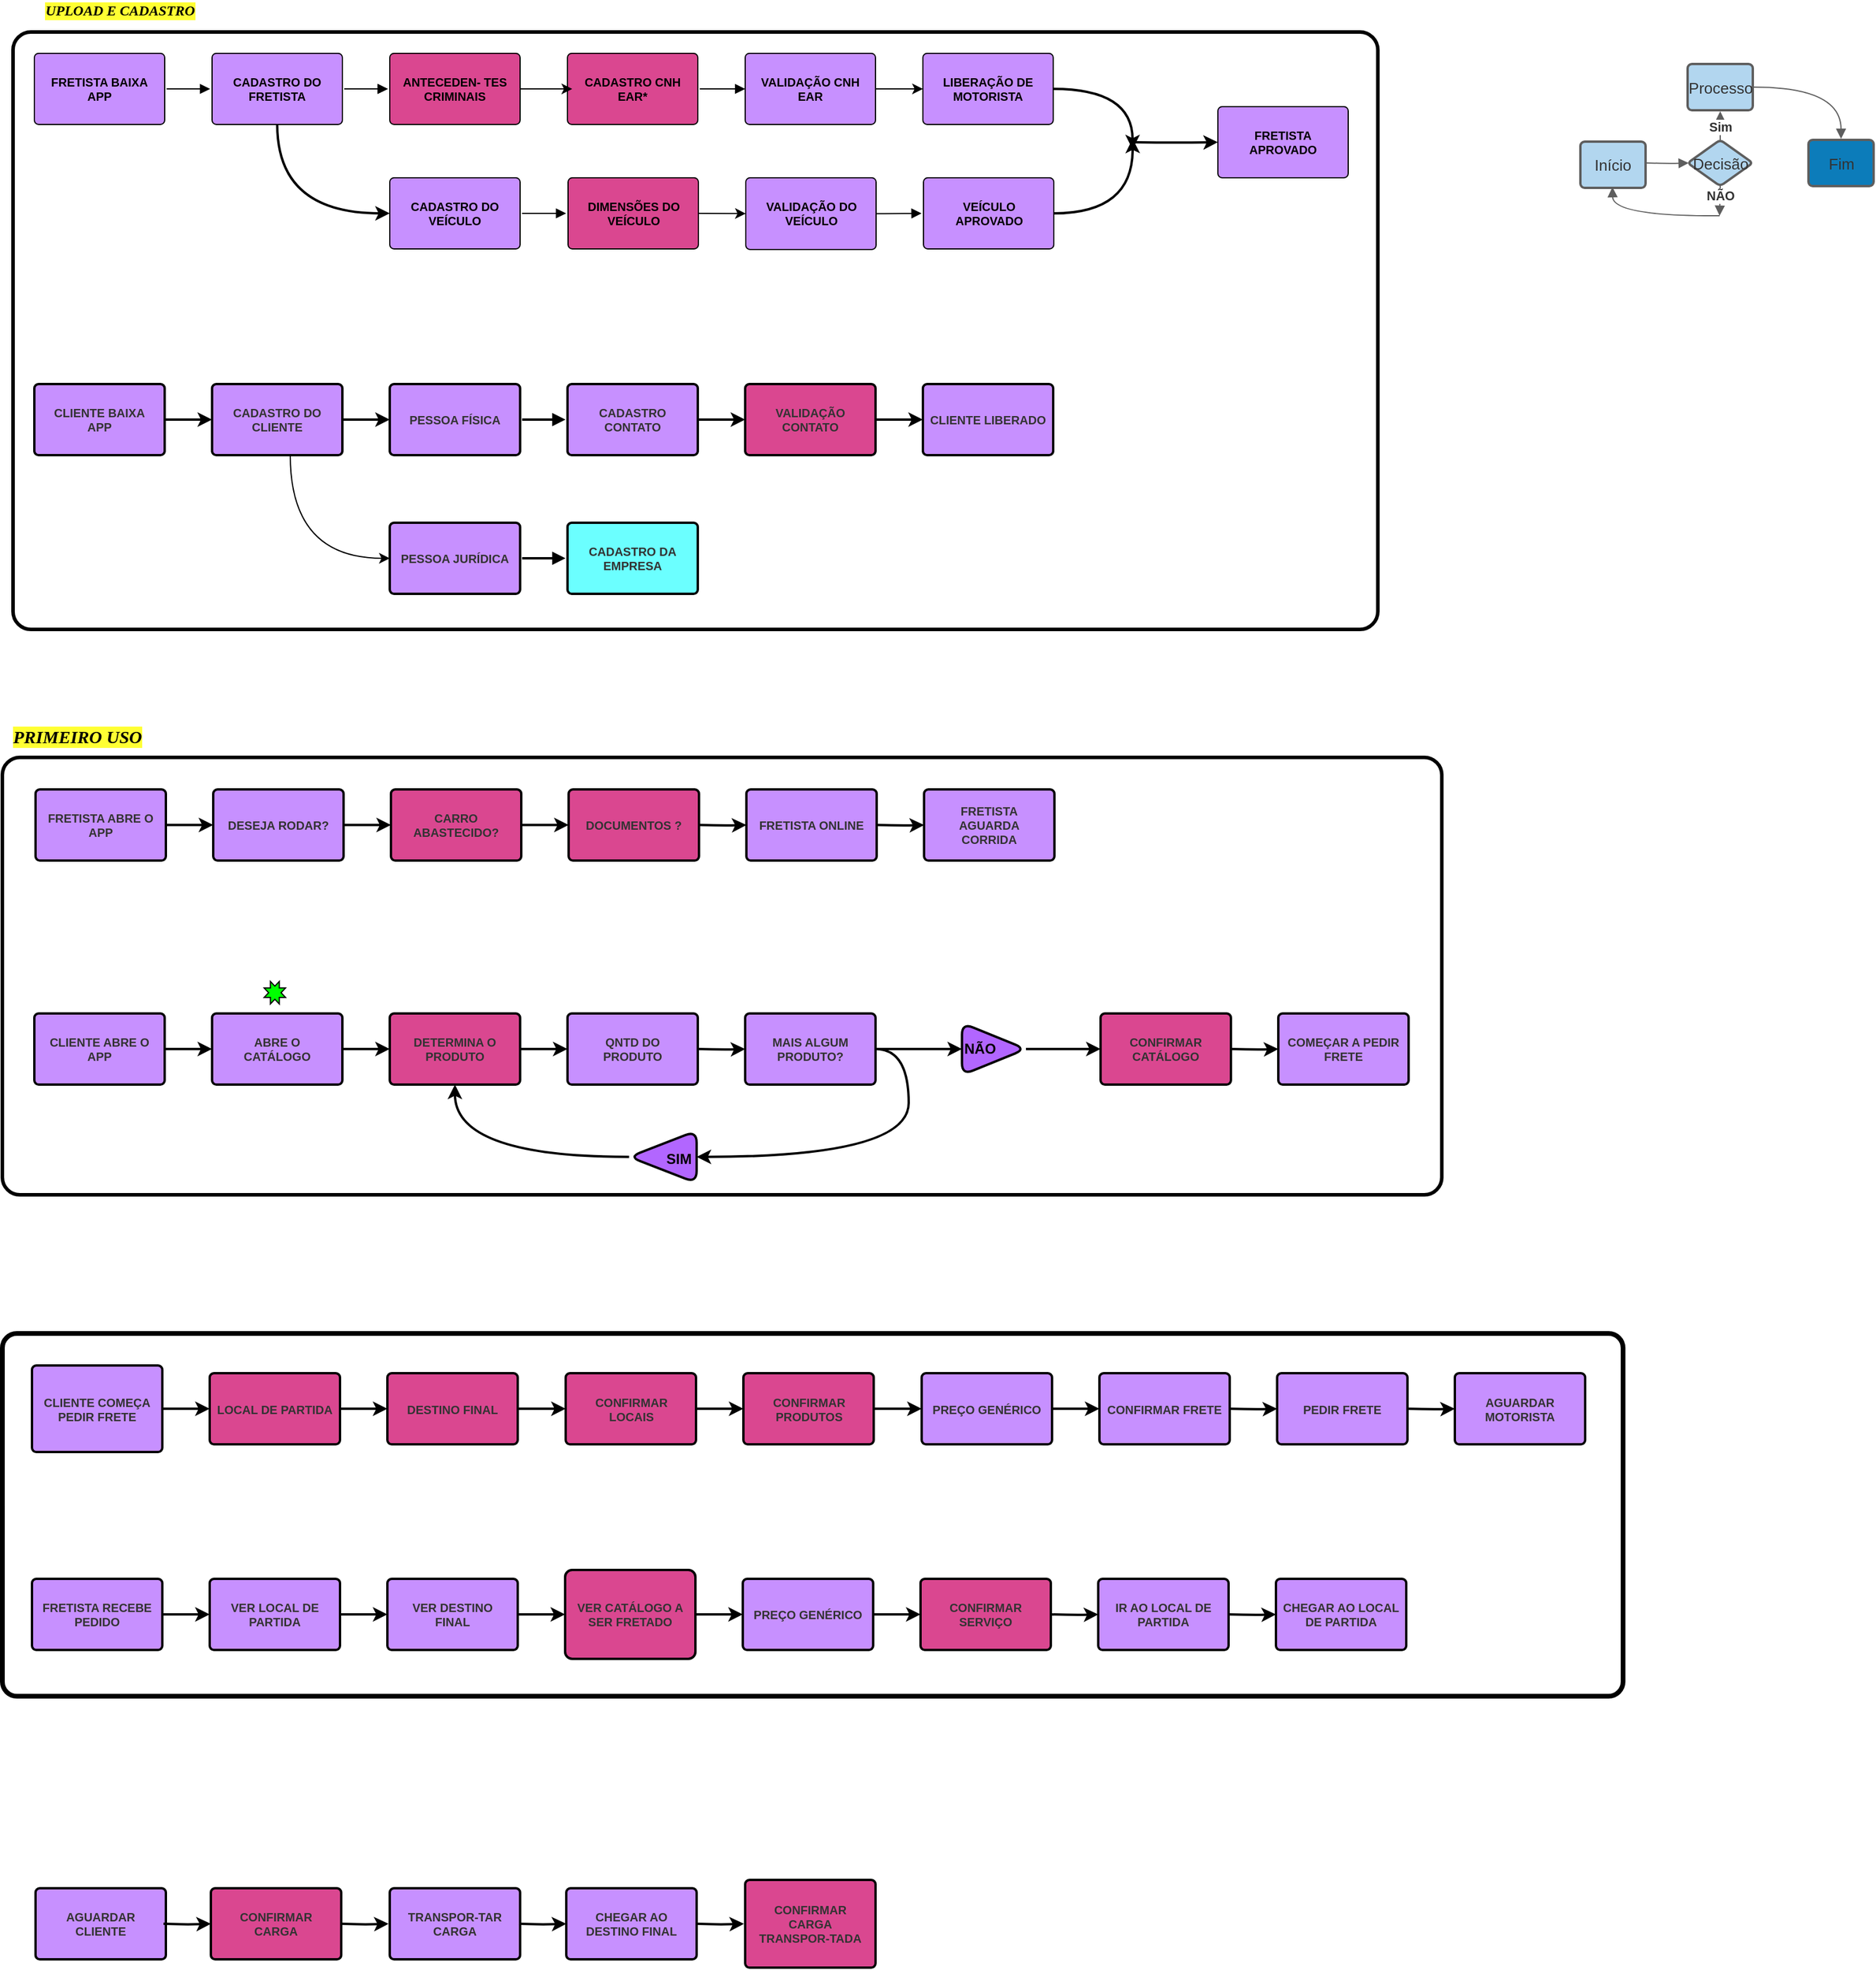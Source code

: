 <mxfile version="13.8.8" type="github">
  <diagram id="ZXrqioaMke-Y9P5PgKKp" name="Page-1">
    <mxGraphModel dx="1048" dy="1972" grid="1" gridSize="9" guides="1" tooltips="1" connect="1" arrows="1" fold="1" page="1" pageScale="1" pageWidth="850" pageHeight="1100" background="none" math="0" shadow="0">
      <root>
        <mxCell id="0" />
        <mxCell id="1" parent="0" />
        <mxCell id="q79SqbMXwKp4XREql4Sq-43" value="" style="whiteSpace=wrap;html=1;rounded=1;strokeWidth=3;fillColor=none;arcSize=4;" vertex="1" parent="1">
          <mxGeometry x="9" y="-450" width="1215" height="369" as="geometry" />
        </mxCell>
        <mxCell id="q79SqbMXwKp4XREql4Sq-44" value="" style="whiteSpace=wrap;html=1;rounded=1;strokeWidth=4;fillColor=none;arcSize=4;" vertex="1" parent="1">
          <mxGeometry x="9" y="36" width="1368" height="306" as="geometry" />
        </mxCell>
        <UserObject label="Início" lucidchartObjectId="3y1JagYthgjQ" id="rHKmbyzbA7fJzTo6jydG-2">
          <mxCell style="html=1;whiteSpace=wrap;;whiteSpace=wrap;fontSize=13;fontColor=#333333;spacing=7;strokeColor=#5e5e5e;strokeOpacity=100;fillOpacity=100;absoluteArcSize=1;arcSize=7.2;fillColor=#b2d6ef;strokeWidth=2;rounded=1;" parent="1" vertex="1" zOrder="1">
            <mxGeometry x="1341" y="-969.5" width="55" height="39" as="geometry" />
          </mxCell>
        </UserObject>
        <UserObject label="Fim" lucidchartObjectId="Pz1Jr6ghEXmA" id="rHKmbyzbA7fJzTo6jydG-3">
          <mxCell style="html=1;whiteSpace=wrap;;whiteSpace=wrap;fontSize=13;fontColor=#333333;spacing=7;strokeColor=#5e5e5e;strokeOpacity=100;fillOpacity=100;absoluteArcSize=1;arcSize=7.2;fillColor=#0c7cba;strokeWidth=2;rounded=1;" parent="1" vertex="1" zOrder="3">
            <mxGeometry x="1533.5" y="-971" width="55" height="39" as="geometry" />
          </mxCell>
        </UserObject>
        <UserObject label="Decisão" lucidchartObjectId="6a2Jw9Cx3FFG" id="rHKmbyzbA7fJzTo6jydG-4">
          <mxCell style="html=1;whiteSpace=wrap;rhombus;whiteSpace=wrap;fontSize=13;fontColor=#333333;spacing=3;strokeColor=#5e5e5e;strokeOpacity=100;fillOpacity=100;absoluteArcSize=1;arcSize=7.2;fillColor=#b2d6ef;strokeWidth=2;rounded=1;" parent="1" vertex="1" zOrder="6">
            <mxGeometry x="1431.5" y="-971" width="55" height="39" as="geometry" />
          </mxCell>
        </UserObject>
        <UserObject label="Processo" lucidchartObjectId="uc2J8VdgvthG" id="rHKmbyzbA7fJzTo6jydG-5">
          <mxCell style="html=1;whiteSpace=wrap;;whiteSpace=wrap;fontSize=13;fontColor=#333333;spacing=7;strokeColor=#5e5e5e;strokeOpacity=100;fillOpacity=100;absoluteArcSize=1;arcSize=7.2;fillColor=#b2d6ef;strokeWidth=2;rounded=1;" parent="1" vertex="1" zOrder="7">
            <mxGeometry x="1431.5" y="-1035" width="55" height="39" as="geometry" />
          </mxCell>
        </UserObject>
        <UserObject label="" lucidchartObjectId="3c2JvwjXz.9R" id="rHKmbyzbA7fJzTo6jydG-6">
          <mxCell style="html=1;jettySize=18;whiteSpace=wrap;fontSize=11;strokeColor=#5E5E5E;arcSize=12;edgeStyle=orthogonalEdgeStyle;startArrow=none;;endArrow=block;endFill=1;;exitX=1.016;exitY=0.5;exitPerimeter=0;entryX=0.016;entryY=0.5;entryPerimeter=0;curved=1;" parent="1" target="rHKmbyzbA7fJzTo6jydG-4" edge="1">
            <mxGeometry x="536.5" y="-1035" width="100" height="100" as="geometry">
              <Array as="points" />
              <mxPoint x="1396.38" y="-951.5" as="sourcePoint" />
            </mxGeometry>
          </mxCell>
        </UserObject>
        <UserObject label="" lucidchartObjectId="qe2Jr5rrO64W" id="rHKmbyzbA7fJzTo6jydG-7">
          <mxCell style="html=1;jettySize=18;whiteSpace=wrap;fontSize=11;strokeColor=#5E5E5E;arcSize=12;edgeStyle=orthogonalEdgeStyle;startArrow=none;;endArrow=block;endFill=1;;exitX=1.016;exitY=0.5;exitPerimeter=0;entryX=0.5;entryY=-0.023;entryPerimeter=0;curved=1;" parent="1" source="rHKmbyzbA7fJzTo6jydG-5" target="rHKmbyzbA7fJzTo6jydG-3" edge="1">
            <mxGeometry x="536.5" y="-1035" width="100" height="100" as="geometry">
              <Array as="points" />
            </mxGeometry>
          </mxCell>
        </UserObject>
        <UserObject label="" lucidchartObjectId="5e2JItHJWnhz" id="rHKmbyzbA7fJzTo6jydG-8">
          <mxCell style="html=1;jettySize=18;whiteSpace=wrap;fontSize=10;fontColor=#333333;fontStyle=1;strokeColor=#5E5E5E;arcSize=12;edgeStyle=orthogonalEdgeStyle;startArrow=none;;endArrow=block;endFill=1;;exitX=0.5;exitY=0.009;exitPerimeter=0;entryX=0.5;entryY=1.023;entryPerimeter=0;curved=1;" parent="1" source="rHKmbyzbA7fJzTo6jydG-4" target="rHKmbyzbA7fJzTo6jydG-5" edge="1">
            <mxGeometry x="536.5" y="-1035" width="100" height="100" as="geometry">
              <Array as="points" />
            </mxGeometry>
          </mxCell>
        </UserObject>
        <mxCell id="rHKmbyzbA7fJzTo6jydG-9" value="Sim" style="text;html=1;resizable=0;labelBackgroundColor=#ffffff;align=center;verticalAlign=middle;fontStyle=1;fontColor=#333333;;fontSize=10.667;rounded=1;" parent="rHKmbyzbA7fJzTo6jydG-8" vertex="1">
          <mxGeometry relative="1" as="geometry" />
        </mxCell>
        <UserObject label="" lucidchartObjectId="8e2J8c8t25hN" id="rHKmbyzbA7fJzTo6jydG-10">
          <mxCell style="html=1;jettySize=18;whiteSpace=wrap;fontSize=10;fontColor=#333333;fontStyle=1;strokeColor=#5E5E5E;arcSize=12;edgeStyle=orthogonalEdgeStyle;startArrow=none;;endArrow=block;endFill=1;;exitX=0.5;exitY=0.991;exitPerimeter=0;curved=1;" parent="1" source="rHKmbyzbA7fJzTo6jydG-4" edge="1">
            <mxGeometry x="536.5" y="-1035" width="100" height="100" as="geometry">
              <Array as="points" />
              <mxPoint x="1458.5" y="-907" as="targetPoint" />
            </mxGeometry>
          </mxCell>
        </UserObject>
        <mxCell id="rHKmbyzbA7fJzTo6jydG-11" value="NÃO" style="text;html=1;resizable=0;labelBackgroundColor=#ffffff;align=center;verticalAlign=middle;fontStyle=1;fontColor=#333333;;fontSize=10.667;rounded=1;" parent="rHKmbyzbA7fJzTo6jydG-10" vertex="1">
          <mxGeometry x="-0.304" relative="1" as="geometry" />
        </mxCell>
        <UserObject label="FRETISTA BAIXA APP" lucidchartObjectId="s.uKQylt4AR4" id="rHKmbyzbA7fJzTo6jydG-12">
          <mxCell style="html=1;whiteSpace=wrap;;whiteSpace=wrap;fontSize=10;fontStyle=1;spacing=7;strokeOpacity=100;fillOpacity=72;absoluteArcSize=1;arcSize=7.2;strokeWidth=1;spacingLeft=0;glass=0;perimeterSpacing=0;fillColor=#B266FF;rounded=1;" parent="1" vertex="1" zOrder="16">
            <mxGeometry x="36" y="-1044" width="110" height="60" as="geometry" />
          </mxCell>
        </UserObject>
        <UserObject label="" lucidchartObjectId="H~uKZxMVsytJ" id="rHKmbyzbA7fJzTo6jydG-13">
          <mxCell style="html=1;jettySize=18;whiteSpace=wrap;fontSize=6;strokeWidth=1;arcSize=12;edgeStyle=orthogonalEdgeStyle;startArrow=none;;endArrow=block;endFill=1;;exitX=1.015;exitY=0.5;exitPerimeter=0;entryX=-0.015;entryY=0.5;entryPerimeter=0;spacingLeft=0;fillColor=#B266FF;curved=1;" parent="1" source="rHKmbyzbA7fJzTo6jydG-12" target="rHKmbyzbA7fJzTo6jydG-14" edge="1">
            <mxGeometry x="22" y="-1041" width="100" height="100" as="geometry">
              <Array as="points" />
            </mxGeometry>
          </mxCell>
        </UserObject>
        <mxCell id="q79SqbMXwKp4XREql4Sq-36" style="edgeStyle=orthogonalEdgeStyle;curved=1;rounded=0;orthogonalLoop=1;jettySize=auto;html=1;exitX=0.5;exitY=1;exitDx=0;exitDy=0;entryX=0;entryY=0.5;entryDx=0;entryDy=0;strokeWidth=2;" edge="1" parent="1" source="rHKmbyzbA7fJzTo6jydG-14" target="rHKmbyzbA7fJzTo6jydG-25">
          <mxGeometry relative="1" as="geometry" />
        </mxCell>
        <UserObject label="CADASTRO DO FRETISTA" lucidchartObjectId="O~uKVIkj0mk8" id="rHKmbyzbA7fJzTo6jydG-14">
          <mxCell style="html=1;whiteSpace=wrap;;whiteSpace=wrap;fontSize=10;fontStyle=1;spacing=7;strokeOpacity=100;fillOpacity=72;absoluteArcSize=1;arcSize=7.2;strokeWidth=1;spacingLeft=0;fillColor=#B266FF;rounded=1;" parent="1" vertex="1" zOrder="18">
            <mxGeometry x="186" y="-1044" width="110" height="60" as="geometry" />
          </mxCell>
        </UserObject>
        <UserObject label="CADASTRO  CNH EAR*" lucidchartObjectId="navKEohJb9zn" id="rHKmbyzbA7fJzTo6jydG-15">
          <mxCell style="html=1;whiteSpace=wrap;;whiteSpace=wrap;fontSize=10;fontStyle=1;spacing=7;strokeOpacity=100;fillOpacity=72;absoluteArcSize=1;arcSize=7.2;strokeWidth=1;spacingLeft=0;rounded=1;fillColor=#CC0066;" parent="1" vertex="1" zOrder="19">
            <mxGeometry x="486" y="-1044" width="110" height="60" as="geometry" />
          </mxCell>
        </UserObject>
        <UserObject label="" lucidchartObjectId="uavKRuDH9f49" id="rHKmbyzbA7fJzTo6jydG-17">
          <mxCell style="html=1;jettySize=18;whiteSpace=wrap;fontSize=6;strokeWidth=1;arcSize=12;edgeStyle=orthogonalEdgeStyle;startArrow=none;;endArrow=block;endFill=1;;exitX=1.015;exitY=0.5;exitPerimeter=0;entryX=-0.015;entryY=0.5;entryPerimeter=0;spacingLeft=0;fillColor=#B266FF;curved=1;" parent="1" source="rHKmbyzbA7fJzTo6jydG-14" target="rHKmbyzbA7fJzTo6jydG-24" edge="1">
            <mxGeometry x="22" y="-1041" width="100" height="100" as="geometry">
              <Array as="points" />
            </mxGeometry>
          </mxCell>
        </UserObject>
        <UserObject label="" lucidchartObjectId="1evKYmKw-Scp" id="rHKmbyzbA7fJzTo6jydG-18">
          <mxCell style="html=1;jettySize=18;whiteSpace=wrap;fontSize=6;strokeWidth=1;arcSize=12;edgeStyle=orthogonalEdgeStyle;startArrow=none;;endArrow=block;endFill=1;;exitX=1.015;exitY=0.5;exitPerimeter=0;entryX=-0.015;entryY=0.5;entryPerimeter=0;spacingLeft=0;fillColor=#B266FF;curved=1;" parent="1" source="rHKmbyzbA7fJzTo6jydG-14" target="rHKmbyzbA7fJzTo6jydG-24" edge="1">
            <mxGeometry x="22" y="-1041" width="100" height="100" as="geometry">
              <Array as="points" />
            </mxGeometry>
          </mxCell>
        </UserObject>
        <UserObject label="" lucidchartObjectId="9evK0Tb6jr8o" id="rHKmbyzbA7fJzTo6jydG-19">
          <mxCell style="html=1;jettySize=18;whiteSpace=wrap;fontSize=6;strokeWidth=1;arcSize=12;edgeStyle=orthogonalEdgeStyle;startArrow=none;;endArrow=block;endFill=1;;exitX=1.015;exitY=0.5;exitPerimeter=0;spacingLeft=0;fillColor=#B266FF;curved=1;" parent="1" source="rHKmbyzbA7fJzTo6jydG-15" target="rHKmbyzbA7fJzTo6jydG-49" edge="1">
            <mxGeometry x="22" y="-1041" width="100" height="100" as="geometry">
              <Array as="points" />
              <mxPoint x="567" y="-1015" as="targetPoint" />
            </mxGeometry>
          </mxCell>
        </UserObject>
        <mxCell id="q79SqbMXwKp4XREql4Sq-41" style="edgeStyle=orthogonalEdgeStyle;curved=1;rounded=0;orthogonalLoop=1;jettySize=auto;html=1;strokeWidth=2;entryX=0;entryY=0.5;entryDx=0;entryDy=0;" edge="1" parent="1" target="rHKmbyzbA7fJzTo6jydG-23">
          <mxGeometry relative="1" as="geometry">
            <mxPoint x="999" y="-1008" as="targetPoint" />
            <mxPoint x="963" y="-969" as="sourcePoint" />
          </mxGeometry>
        </mxCell>
        <UserObject label="FRETISTA APROVADO" lucidchartObjectId="egvKg269H9v_" id="rHKmbyzbA7fJzTo6jydG-23">
          <mxCell style="html=1;whiteSpace=wrap;;whiteSpace=wrap;fontSize=10;fontStyle=1;spacing=7;strokeOpacity=100;fillOpacity=72;absoluteArcSize=1;arcSize=7.2;strokeWidth=1;spacingLeft=0;fillColor=#B266FF;rounded=1;" parent="1" vertex="1" zOrder="25">
            <mxGeometry x="1035" y="-999" width="110" height="60" as="geometry" />
          </mxCell>
        </UserObject>
        <mxCell id="2FagUGivekg9gJh4EhXs-11" style="edgeStyle=orthogonalEdgeStyle;orthogonalLoop=1;jettySize=auto;html=1;exitX=1;exitY=0.5;exitDx=0;exitDy=0;strokeWidth=1;fontSize=3;fillColor=#B266FF;curved=1;" parent="1" source="rHKmbyzbA7fJzTo6jydG-24" edge="1">
          <mxGeometry relative="1" as="geometry">
            <mxPoint x="490" y="-1014" as="targetPoint" />
          </mxGeometry>
        </mxCell>
        <UserObject label="ANTECEDEN- TES CRIMINAIS" lucidchartObjectId="_vvKhey.0Mgs" id="rHKmbyzbA7fJzTo6jydG-24">
          <mxCell style="html=1;whiteSpace=wrap;;whiteSpace=wrap;fontSize=10;fontStyle=1;spacing=7;strokeOpacity=100;fillOpacity=72;absoluteArcSize=1;arcSize=7.2;strokeWidth=1;spacingLeft=0;rounded=1;fillColor=#CC0066;" parent="1" vertex="1" zOrder="29">
            <mxGeometry x="336" y="-1044" width="110" height="60" as="geometry" />
          </mxCell>
        </UserObject>
        <UserObject label="CADASTRO DO VEÍCULO" lucidchartObjectId="J3vKeXsbpCR4" id="rHKmbyzbA7fJzTo6jydG-25">
          <mxCell style="html=1;whiteSpace=wrap;;whiteSpace=wrap;fontSize=10;fontStyle=1;spacing=7;strokeOpacity=100;fillOpacity=72;absoluteArcSize=1;arcSize=7.2;strokeWidth=1;spacingLeft=0;fillColor=#B266FF;rounded=1;" parent="1" vertex="1" zOrder="30">
            <mxGeometry x="336" y="-939" width="110" height="60" as="geometry" />
          </mxCell>
        </UserObject>
        <mxCell id="2FagUGivekg9gJh4EhXs-21" style="edgeStyle=orthogonalEdgeStyle;orthogonalLoop=1;jettySize=auto;html=1;exitX=1;exitY=0.5;exitDx=0;exitDy=0;entryX=0;entryY=0.5;entryDx=0;entryDy=0;strokeWidth=1;fontSize=3;fillColor=#B266FF;curved=1;" parent="1" source="rHKmbyzbA7fJzTo6jydG-26" target="rHKmbyzbA7fJzTo6jydG-28" edge="1">
          <mxGeometry relative="1" as="geometry" />
        </mxCell>
        <UserObject label="DIMENSÕES DO VEÍCULO " lucidchartObjectId="85vKEyoe3eA9" id="rHKmbyzbA7fJzTo6jydG-26">
          <mxCell style="html=1;whiteSpace=wrap;;whiteSpace=wrap;fontSize=10;fontStyle=1;spacing=7;strokeOpacity=100;fillOpacity=72;absoluteArcSize=1;arcSize=7.2;strokeWidth=1;spacingLeft=0;rounded=1;fillColor=#CC0066;" parent="1" vertex="1" zOrder="32">
            <mxGeometry x="486.5" y="-939" width="110" height="60" as="geometry" />
          </mxCell>
        </UserObject>
        <UserObject label="" lucidchartObjectId="x6vKTH67jBZc" id="rHKmbyzbA7fJzTo6jydG-27">
          <mxCell style="html=1;jettySize=18;whiteSpace=wrap;fontSize=6;strokeWidth=1;arcSize=12;edgeStyle=orthogonalEdgeStyle;startArrow=none;;endArrow=block;endFill=1;;exitX=1.015;exitY=0.5;exitPerimeter=0;entryX=-0.015;entryY=0.5;entryPerimeter=0;spacingLeft=0;fillColor=#B266FF;curved=1;" parent="1" source="rHKmbyzbA7fJzTo6jydG-25" target="rHKmbyzbA7fJzTo6jydG-26" edge="1">
            <mxGeometry x="172.5" y="-1036" width="100" height="100" as="geometry">
              <Array as="points" />
            </mxGeometry>
          </mxCell>
        </UserObject>
        <UserObject label="" lucidchartObjectId="RkwKlg2rD4S-" id="rHKmbyzbA7fJzTo6jydG-31">
          <mxCell style="html=1;jettySize=18;whiteSpace=wrap;fontSize=6;strokeWidth=1;arcSize=12;edgeStyle=orthogonalEdgeStyle;startArrow=none;;endArrow=block;endFill=1;;entryX=-0.015;entryY=0.5;entryPerimeter=0;spacingLeft=0;fillColor=#B266FF;curved=1;" parent="1" source="rHKmbyzbA7fJzTo6jydG-28" edge="1">
            <mxGeometry x="172.5" y="-1036" width="100" height="100" as="geometry">
              <Array as="points" />
              <mxPoint x="531.5" y="-939" as="sourcePoint" />
              <mxPoint x="784.85" y="-909" as="targetPoint" />
            </mxGeometry>
          </mxCell>
        </UserObject>
        <mxCell id="q79SqbMXwKp4XREql4Sq-40" style="edgeStyle=orthogonalEdgeStyle;curved=1;rounded=0;orthogonalLoop=1;jettySize=auto;html=1;exitX=1;exitY=0.5;exitDx=0;exitDy=0;strokeWidth=2;" edge="1" parent="1" source="rHKmbyzbA7fJzTo6jydG-32">
          <mxGeometry relative="1" as="geometry">
            <mxPoint x="963" y="-972" as="targetPoint" />
          </mxGeometry>
        </mxCell>
        <UserObject label="VEÍCULO APROVADO" lucidchartObjectId="plwK9rW.XIJ7" id="rHKmbyzbA7fJzTo6jydG-32">
          <mxCell style="html=1;whiteSpace=wrap;;whiteSpace=wrap;fontSize=10;fontStyle=1;spacing=7;strokeOpacity=100;fillOpacity=72;absoluteArcSize=1;arcSize=7.2;strokeWidth=1;spacingLeft=0;fillColor=#B266FF;rounded=1;" parent="1" vertex="1" zOrder="38">
            <mxGeometry x="786.5" y="-939" width="110" height="60" as="geometry" />
          </mxCell>
        </UserObject>
        <mxCell id="2FagUGivekg9gJh4EhXs-15" style="edgeStyle=orthogonalEdgeStyle;orthogonalLoop=1;jettySize=auto;html=1;exitX=1;exitY=0.5;exitDx=0;exitDy=0;entryX=0;entryY=0.5;entryDx=0;entryDy=0;strokeWidth=2;fontSize=3;fillColor=#B266FF;curved=1;" parent="1" source="rHKmbyzbA7fJzTo6jydG-36" target="rHKmbyzbA7fJzTo6jydG-37" edge="1">
          <mxGeometry relative="1" as="geometry" />
        </mxCell>
        <UserObject label="CLIENTE BAIXA APP" lucidchartObjectId="qwwKvEui36Ie" id="rHKmbyzbA7fJzTo6jydG-36">
          <mxCell style="html=1;whiteSpace=wrap;;whiteSpace=wrap;fontSize=10;fontColor=#333333;fontStyle=1;spacing=7;strokeOpacity=100;fillOpacity=72;absoluteArcSize=1;arcSize=7.2;fillColor=#B266FF;strokeWidth=2;rounded=1;" parent="1" vertex="1" zOrder="42">
            <mxGeometry x="36" y="-765" width="110" height="60" as="geometry" />
          </mxCell>
        </UserObject>
        <mxCell id="2FagUGivekg9gJh4EhXs-31" style="edgeStyle=entityRelationEdgeStyle;orthogonalLoop=1;jettySize=auto;html=1;exitX=1;exitY=0.5;exitDx=0;exitDy=0;entryX=0;entryY=0.5;entryDx=0;entryDy=0;strokeWidth=2;fontSize=3;fillColor=#B266FF;curved=1;" parent="1" source="rHKmbyzbA7fJzTo6jydG-37" target="rHKmbyzbA7fJzTo6jydG-39" edge="1">
          <mxGeometry relative="1" as="geometry" />
        </mxCell>
        <mxCell id="_H8z8CWggNFPW8xt4o94-13" style="edgeStyle=orthogonalEdgeStyle;orthogonalLoop=1;jettySize=auto;html=1;entryX=0;entryY=0.5;entryDx=0;entryDy=0;curved=1;" parent="1" source="rHKmbyzbA7fJzTo6jydG-37" target="rHKmbyzbA7fJzTo6jydG-41" edge="1">
          <mxGeometry relative="1" as="geometry">
            <mxPoint x="241" y="-605" as="targetPoint" />
            <Array as="points">
              <mxPoint x="252" y="-618" />
            </Array>
          </mxGeometry>
        </mxCell>
        <UserObject label="CADASTRO DO CLIENTE" lucidchartObjectId="_xwKCs6uE0Kd" id="rHKmbyzbA7fJzTo6jydG-37">
          <mxCell style="html=1;whiteSpace=wrap;;whiteSpace=wrap;fontSize=10;fontColor=#333333;fontStyle=1;spacing=7;strokeOpacity=100;fillOpacity=72;absoluteArcSize=1;arcSize=7.2;fillColor=#B266FF;strokeWidth=2;rounded=1;" parent="1" vertex="1" zOrder="43">
            <mxGeometry x="186" y="-765" width="110" height="60" as="geometry" />
          </mxCell>
        </UserObject>
        <UserObject label="PESSOA FÍSICA" lucidchartObjectId="wFwKYs23ZUC." id="rHKmbyzbA7fJzTo6jydG-39">
          <mxCell style="html=1;whiteSpace=wrap;;whiteSpace=wrap;fontSize=10;fontColor=#333333;fontStyle=1;spacing=7;strokeOpacity=100;fillOpacity=72;absoluteArcSize=1;arcSize=7.2;fillColor=#B266FF;strokeWidth=2;rounded=1;" parent="1" vertex="1" zOrder="45">
            <mxGeometry x="336" y="-765" width="110" height="60" as="geometry" />
          </mxCell>
        </UserObject>
        <UserObject label="PESSOA JURÍDICA" lucidchartObjectId="mGwK18Nxyq3v" id="rHKmbyzbA7fJzTo6jydG-41">
          <mxCell style="html=1;whiteSpace=wrap;;whiteSpace=wrap;fontSize=10;fontColor=#333333;fontStyle=1;spacing=7;strokeOpacity=100;fillOpacity=72;absoluteArcSize=1;arcSize=7.2;strokeWidth=2;fillColor=#B266FF;rounded=1;" parent="1" vertex="1" zOrder="47">
            <mxGeometry x="336" y="-648" width="110" height="60" as="geometry" />
          </mxCell>
        </UserObject>
        <UserObject label="CADASTRO DA EMPRESA" lucidchartObjectId="1IwKV0UA8O5d" id="rHKmbyzbA7fJzTo6jydG-43">
          <mxCell style="html=1;whiteSpace=wrap;;whiteSpace=wrap;fontSize=10;fontColor=#333333;fontStyle=1;spacing=7;strokeOpacity=100;fillOpacity=72;absoluteArcSize=1;arcSize=7.2;strokeWidth=2;perimeterSpacing=0;fillColor=#33FFFF;rounded=1;" parent="1" vertex="1" zOrder="49">
            <mxGeometry x="486" y="-648" width="110" height="60" as="geometry" />
          </mxCell>
        </UserObject>
        <UserObject label="" lucidchartObjectId="1IwKH~U234kT" id="rHKmbyzbA7fJzTo6jydG-44">
          <mxCell style="html=1;jettySize=18;whiteSpace=wrap;fontSize=11;strokeWidth=2;arcSize=12;edgeStyle=orthogonalEdgeStyle;startArrow=none;;endArrow=block;endFill=1;;exitX=1.015;exitY=0.5;exitPerimeter=0;entryX=-0.015;entryY=0.5;entryPerimeter=0;fillColor=#B266FF;curved=1;" parent="1" source="rHKmbyzbA7fJzTo6jydG-41" edge="1">
            <mxGeometry x="13" y="-863" width="100" height="100" as="geometry">
              <Array as="points" />
              <mxPoint x="484.35" y="-618" as="targetPoint" />
            </mxGeometry>
          </mxCell>
        </UserObject>
        <mxCell id="2FagUGivekg9gJh4EhXs-17" style="edgeStyle=orthogonalEdgeStyle;orthogonalLoop=1;jettySize=auto;html=1;exitX=1;exitY=0.5;exitDx=0;exitDy=0;entryX=0;entryY=0.5;entryDx=0;entryDy=0;strokeWidth=2;fontSize=3;fillColor=#B266FF;curved=1;" parent="1" source="rHKmbyzbA7fJzTo6jydG-46" target="rHKmbyzbA7fJzTo6jydG-50" edge="1">
          <mxGeometry relative="1" as="geometry" />
        </mxCell>
        <UserObject label="CADASTRO CONTATO" lucidchartObjectId="MMwKKoUnffHt" id="rHKmbyzbA7fJzTo6jydG-46">
          <mxCell style="html=1;whiteSpace=wrap;;whiteSpace=wrap;fontSize=10;fontColor=#333333;fontStyle=1;spacing=7;strokeOpacity=100;fillOpacity=72;absoluteArcSize=1;arcSize=7.2;fillColor=#B266FF;strokeWidth=2;rounded=1;" parent="1" vertex="1" zOrder="52">
            <mxGeometry x="486" y="-765" width="110" height="60" as="geometry" />
          </mxCell>
        </UserObject>
        <UserObject label="" lucidchartObjectId="MMwKE6pkbWgI" id="rHKmbyzbA7fJzTo6jydG-47">
          <mxCell style="html=1;jettySize=18;whiteSpace=wrap;fontSize=11;strokeWidth=2;arcSize=12;edgeStyle=orthogonalEdgeStyle;startArrow=none;;endArrow=block;endFill=1;;exitX=1.015;exitY=0.5;exitPerimeter=0;entryX=-0.015;entryY=0.5;entryPerimeter=0;fillColor=#B266FF;curved=1;" parent="1" source="rHKmbyzbA7fJzTo6jydG-39" edge="1">
            <mxGeometry x="13" y="-880" width="100" height="100" as="geometry">
              <Array as="points" />
              <mxPoint x="484.35" y="-735" as="targetPoint" />
            </mxGeometry>
          </mxCell>
        </UserObject>
        <UserObject label="" lucidchartObjectId="hRwK4t-USFdU" id="rHKmbyzbA7fJzTo6jydG-48">
          <mxCell style="html=1;jettySize=18;whiteSpace=wrap;fontSize=11;strokeColor=#5E5E5E;arcSize=12;edgeStyle=orthogonalEdgeStyle;startArrow=none;;endArrow=block;endFill=1;;entryX=0.5;entryY=1.023;entryPerimeter=0;curved=1;" parent="1" edge="1">
            <mxGeometry x="536.5" y="-1035" width="100" height="100" as="geometry">
              <Array as="points" />
              <mxPoint x="1458.5" y="-907" as="sourcePoint" />
              <mxPoint x="1368" y="-931.103" as="targetPoint" />
            </mxGeometry>
          </mxCell>
        </UserObject>
        <mxCell id="2FagUGivekg9gJh4EhXs-12" style="edgeStyle=orthogonalEdgeStyle;orthogonalLoop=1;jettySize=auto;html=1;exitX=1;exitY=0.5;exitDx=0;exitDy=0;entryX=0;entryY=0.5;entryDx=0;entryDy=0;strokeWidth=1;fontSize=3;fillColor=#B266FF;curved=1;" parent="1" source="rHKmbyzbA7fJzTo6jydG-49" target="rHKmbyzbA7fJzTo6jydG-21" edge="1">
          <mxGeometry relative="1" as="geometry" />
        </mxCell>
        <UserObject label="VALIDAÇÃO CNH EAR" lucidchartObjectId="yTwKNZ11kSDv" id="rHKmbyzbA7fJzTo6jydG-49">
          <mxCell style="html=1;whiteSpace=wrap;;whiteSpace=wrap;fontSize=10;fontStyle=1;spacing=7;strokeOpacity=100;fillOpacity=72;absoluteArcSize=1;arcSize=7.2;strokeWidth=1;spacingLeft=0;fillColor=#B266FF;rounded=1;" parent="1" vertex="1" zOrder="55">
            <mxGeometry x="636" y="-1044" width="110" height="60" as="geometry" />
          </mxCell>
        </UserObject>
        <mxCell id="2FagUGivekg9gJh4EhXs-18" style="edgeStyle=orthogonalEdgeStyle;orthogonalLoop=1;jettySize=auto;html=1;exitX=1;exitY=0.5;exitDx=0;exitDy=0;entryX=0;entryY=0.5;entryDx=0;entryDy=0;strokeWidth=2;fontSize=3;fillColor=#B266FF;curved=1;" parent="1" source="rHKmbyzbA7fJzTo6jydG-50" target="rHKmbyzbA7fJzTo6jydG-52" edge="1">
          <mxGeometry relative="1" as="geometry" />
        </mxCell>
        <UserObject label="VALIDAÇÃO CONTATO" lucidchartObjectId="BZwKjjh-pMPV" id="rHKmbyzbA7fJzTo6jydG-50">
          <mxCell style="html=1;whiteSpace=wrap;;whiteSpace=wrap;fontSize=10;fontColor=#333333;fontStyle=1;spacing=7;strokeOpacity=100;fillOpacity=72;absoluteArcSize=1;arcSize=7.2;strokeWidth=2;rounded=1;fillColor=#CC0066;" parent="1" vertex="1" zOrder="56">
            <mxGeometry x="636" y="-765" width="110" height="60" as="geometry" />
          </mxCell>
        </UserObject>
        <UserObject label="CLIENTE LIBERADO" lucidchartObjectId="N0wKYOwpYnif" id="rHKmbyzbA7fJzTo6jydG-52">
          <mxCell style="html=1;whiteSpace=wrap;;whiteSpace=wrap;fontSize=10;fontColor=#333333;fontStyle=1;spacing=7;strokeOpacity=100;fillOpacity=72;absoluteArcSize=1;arcSize=7.2;strokeWidth=2;fillColor=#B266FF;rounded=1;" parent="1" vertex="1" zOrder="58">
            <mxGeometry x="786" y="-765" width="110" height="60" as="geometry" />
          </mxCell>
        </UserObject>
        <mxCell id="2FagUGivekg9gJh4EhXs-19" style="edgeStyle=orthogonalEdgeStyle;orthogonalLoop=1;jettySize=auto;html=1;exitX=1;exitY=0.5;exitDx=0;exitDy=0;entryX=0;entryY=0.5;entryDx=0;entryDy=0;strokeWidth=2;fontSize=3;fillColor=#B266FF;curved=1;" parent="1" source="rHKmbyzbA7fJzTo6jydG-54" target="rHKmbyzbA7fJzTo6jydG-56" edge="1">
          <mxGeometry relative="1" as="geometry" />
        </mxCell>
        <UserObject label="FRETISTA ABRE O APP" lucidchartObjectId="d~wKO_Ew.pH2" id="rHKmbyzbA7fJzTo6jydG-54">
          <mxCell style="html=1;whiteSpace=wrap;;whiteSpace=wrap;fontSize=10;fontColor=#333333;fontStyle=1;spacing=7;strokeOpacity=100;fillOpacity=72;absoluteArcSize=1;arcSize=7.2;fillColor=#B266FF;strokeWidth=2;rounded=1;" parent="1" vertex="1" zOrder="61">
            <mxGeometry x="37" y="-423" width="110" height="60" as="geometry" />
          </mxCell>
        </UserObject>
        <mxCell id="2FagUGivekg9gJh4EhXs-30" style="edgeStyle=orthogonalEdgeStyle;orthogonalLoop=1;jettySize=auto;html=1;exitX=1;exitY=0.5;exitDx=0;exitDy=0;entryX=0;entryY=0.5;entryDx=0;entryDy=0;strokeWidth=2;fontSize=3;fillColor=#B266FF;curved=1;" parent="1" source="rHKmbyzbA7fJzTo6jydG-56" target="2FagUGivekg9gJh4EhXs-27" edge="1">
          <mxGeometry relative="1" as="geometry" />
        </mxCell>
        <UserObject label="DESEJA RODAR?" lucidchartObjectId="5~wK7thumvDX" id="rHKmbyzbA7fJzTo6jydG-56">
          <mxCell style="html=1;whiteSpace=wrap;;whiteSpace=wrap;fontSize=10;fontColor=#333333;fontStyle=1;spacing=7;strokeOpacity=100;fillOpacity=72;absoluteArcSize=1;arcSize=7.2;strokeWidth=2;fillColor=#B266FF;rounded=1;" parent="1" vertex="1" zOrder="64">
            <mxGeometry x="187" y="-423" width="110" height="60" as="geometry" />
          </mxCell>
        </UserObject>
        <mxCell id="q79SqbMXwKp4XREql4Sq-39" style="edgeStyle=orthogonalEdgeStyle;curved=1;rounded=0;orthogonalLoop=1;jettySize=auto;html=1;exitX=1;exitY=0.5;exitDx=0;exitDy=0;strokeWidth=2;" edge="1" parent="1" source="rHKmbyzbA7fJzTo6jydG-21">
          <mxGeometry relative="1" as="geometry">
            <mxPoint x="963" y="-963" as="targetPoint" />
            <Array as="points">
              <mxPoint x="963" y="-1014" />
            </Array>
          </mxGeometry>
        </mxCell>
        <UserObject label="LIBERAÇÃO DE MOTORISTA" lucidchartObjectId="ifvKUUaz.t~0" id="rHKmbyzbA7fJzTo6jydG-21">
          <mxCell style="html=1;whiteSpace=wrap;;whiteSpace=wrap;fontSize=10;fontStyle=1;spacing=7;strokeOpacity=100;fillOpacity=72;absoluteArcSize=1;arcSize=7.2;strokeWidth=1;spacingLeft=0;fillColor=#B266FF;rounded=1;" parent="1" vertex="1" zOrder="23">
            <mxGeometry x="786" y="-1044" width="110" height="60" as="geometry" />
          </mxCell>
        </UserObject>
        <UserObject label="VALIDAÇÃO DO VEÍCULO" lucidchartObjectId="k7vKkOwz.Rf9" id="rHKmbyzbA7fJzTo6jydG-28">
          <mxCell style="html=1;whiteSpace=wrap;;whiteSpace=wrap;fontSize=10;fontStyle=1;spacing=7;strokeOpacity=100;fillOpacity=72;absoluteArcSize=1;arcSize=7.2;strokeWidth=1;spacingLeft=0;fillColor=#B266FF;rounded=1;" parent="1" vertex="1" zOrder="34">
            <mxGeometry x="636.5" y="-939" width="110" height="60.5" as="geometry" />
          </mxCell>
        </UserObject>
        <mxCell id="2FagUGivekg9gJh4EhXs-26" style="edgeStyle=orthogonalEdgeStyle;orthogonalLoop=1;jettySize=auto;html=1;exitX=1;exitY=0.5;exitDx=0;exitDy=0;entryX=0;entryY=0.5;entryDx=0;entryDy=0;strokeWidth=2;fontSize=3;fillColor=#B266FF;curved=1;" parent="1" source="2FagUGivekg9gJh4EhXs-27" target="2FagUGivekg9gJh4EhXs-28" edge="1">
          <mxGeometry relative="1" as="geometry" />
        </mxCell>
        <UserObject label="CARRO ABASTECIDO?" lucidchartObjectId="d~wKO_Ew.pH2" id="2FagUGivekg9gJh4EhXs-27">
          <mxCell style="html=1;whiteSpace=wrap;;whiteSpace=wrap;fontSize=10;fontColor=#333333;fontStyle=1;spacing=7;strokeOpacity=100;fillOpacity=72;absoluteArcSize=1;arcSize=7.2;strokeWidth=2;rounded=1;fillColor=#CC0066;" parent="1" vertex="1" zOrder="61">
            <mxGeometry x="337" y="-423" width="110" height="60" as="geometry" />
          </mxCell>
        </UserObject>
        <UserObject label="DOCUMENTOS ?" lucidchartObjectId="5~wK7thumvDX" id="2FagUGivekg9gJh4EhXs-28">
          <mxCell style="html=1;whiteSpace=wrap;;whiteSpace=wrap;fontSize=10;fontColor=#333333;fontStyle=1;spacing=7;strokeOpacity=100;fillOpacity=72;absoluteArcSize=1;arcSize=7.2;strokeWidth=2;align=center;rounded=1;fillColor=#CC0066;" parent="1" vertex="1" zOrder="64">
            <mxGeometry x="487" y="-423" width="110" height="60" as="geometry" />
          </mxCell>
        </UserObject>
        <mxCell id="2FagUGivekg9gJh4EhXs-39" style="edgeStyle=orthogonalEdgeStyle;orthogonalLoop=1;jettySize=auto;html=1;exitX=1;exitY=0.5;exitDx=0;exitDy=0;entryX=0;entryY=0.5;entryDx=0;entryDy=0;strokeWidth=2;fontSize=3;fillColor=#B266FF;curved=1;" parent="1" source="2FagUGivekg9gJh4EhXs-40" target="2FagUGivekg9gJh4EhXs-42" edge="1">
          <mxGeometry relative="1" as="geometry" />
        </mxCell>
        <UserObject label="CLIENTE ABRE O APP" lucidchartObjectId="d~wKO_Ew.pH2" id="2FagUGivekg9gJh4EhXs-40">
          <mxCell style="html=1;whiteSpace=wrap;;whiteSpace=wrap;fontSize=10;fontColor=#333333;fontStyle=1;spacing=7;strokeOpacity=100;fillOpacity=72;absoluteArcSize=1;arcSize=7.2;fillColor=#B266FF;strokeWidth=2;rounded=1;" parent="1" vertex="1" zOrder="61">
            <mxGeometry x="36" y="-234" width="110" height="60" as="geometry" />
          </mxCell>
        </UserObject>
        <mxCell id="2FagUGivekg9gJh4EhXs-41" style="edgeStyle=orthogonalEdgeStyle;orthogonalLoop=1;jettySize=auto;html=1;exitX=1;exitY=0.5;exitDx=0;exitDy=0;entryX=0;entryY=0.5;entryDx=0;entryDy=0;strokeWidth=2;fontSize=3;fillColor=#B266FF;curved=1;" parent="1" source="2FagUGivekg9gJh4EhXs-42" target="2FagUGivekg9gJh4EhXs-44" edge="1">
          <mxGeometry relative="1" as="geometry" />
        </mxCell>
        <UserObject label="ABRE O CATÁLOGO" lucidchartObjectId="5~wK7thumvDX" id="2FagUGivekg9gJh4EhXs-42">
          <mxCell style="html=1;whiteSpace=wrap;;whiteSpace=wrap;fontSize=10;fontColor=#333333;fontStyle=1;spacing=7;strokeOpacity=100;fillOpacity=72;absoluteArcSize=1;arcSize=7.2;fillColor=#B266FF;strokeWidth=2;rounded=1;" parent="1" vertex="1" zOrder="64">
            <mxGeometry x="186" y="-234" width="110" height="60" as="geometry" />
          </mxCell>
        </UserObject>
        <mxCell id="2FagUGivekg9gJh4EhXs-43" style="edgeStyle=orthogonalEdgeStyle;orthogonalLoop=1;jettySize=auto;html=1;exitX=1;exitY=0.5;exitDx=0;exitDy=0;entryX=0;entryY=0.5;entryDx=0;entryDy=0;strokeWidth=2;fontSize=3;fillColor=#B266FF;curved=1;" parent="1" source="2FagUGivekg9gJh4EhXs-44" target="2FagUGivekg9gJh4EhXs-45" edge="1">
          <mxGeometry relative="1" as="geometry" />
        </mxCell>
        <UserObject label="DETERMINA O PRODUTO" lucidchartObjectId="d~wKO_Ew.pH2" id="2FagUGivekg9gJh4EhXs-44">
          <mxCell style="html=1;whiteSpace=wrap;;whiteSpace=wrap;fontSize=10;fontColor=#333333;fontStyle=1;spacing=7;strokeOpacity=100;fillOpacity=72;absoluteArcSize=1;arcSize=7.2;strokeWidth=2;rounded=1;fillColor=#CC0066;" parent="1" vertex="1" zOrder="61">
            <mxGeometry x="336" y="-234" width="110" height="60" as="geometry" />
          </mxCell>
        </UserObject>
        <UserObject label="QNTD DO PRODUTO" lucidchartObjectId="5~wK7thumvDX" id="2FagUGivekg9gJh4EhXs-45">
          <mxCell style="html=1;whiteSpace=wrap;;whiteSpace=wrap;fontSize=10;fontColor=#333333;fontStyle=1;spacing=7;strokeOpacity=100;fillOpacity=72;absoluteArcSize=1;arcSize=7.2;fillColor=#B266FF;strokeWidth=2;rounded=1;" parent="1" vertex="1" zOrder="64">
            <mxGeometry x="486" y="-234" width="110" height="60" as="geometry" />
          </mxCell>
        </UserObject>
        <mxCell id="2FagUGivekg9gJh4EhXs-46" style="edgeStyle=orthogonalEdgeStyle;orthogonalLoop=1;jettySize=auto;html=1;exitX=1;exitY=0.5;exitDx=0;exitDy=0;entryX=0;entryY=0.5;entryDx=0;entryDy=0;strokeWidth=2;fontSize=3;fillColor=#B266FF;curved=1;" parent="1" target="2FagUGivekg9gJh4EhXs-48" edge="1">
          <mxGeometry relative="1" as="geometry">
            <mxPoint x="596" y="-204" as="sourcePoint" />
          </mxGeometry>
        </mxCell>
        <mxCell id="_H8z8CWggNFPW8xt4o94-8" style="edgeStyle=orthogonalEdgeStyle;orthogonalLoop=1;jettySize=auto;html=1;entryX=0;entryY=0.5;entryDx=0;entryDy=0;curved=1;exitX=1;exitY=0.5;exitDx=0;exitDy=0;strokeWidth=2;" parent="1" source="2FagUGivekg9gJh4EhXs-48" target="_H8z8CWggNFPW8xt4o94-7" edge="1">
          <mxGeometry relative="1" as="geometry">
            <Array as="points">
              <mxPoint x="774" y="-204" />
              <mxPoint x="774" y="-113" />
            </Array>
          </mxGeometry>
        </mxCell>
        <mxCell id="_H8z8CWggNFPW8xt4o94-10" style="edgeStyle=orthogonalEdgeStyle;orthogonalLoop=1;jettySize=auto;html=1;entryX=0;entryY=0.5;entryDx=0;entryDy=0;curved=1;strokeWidth=2;" parent="1" source="2FagUGivekg9gJh4EhXs-48" target="2FagUGivekg9gJh4EhXs-84" edge="1">
          <mxGeometry relative="1" as="geometry" />
        </mxCell>
        <UserObject label="MAIS ALGUM PRODUTO?" lucidchartObjectId="d~wKO_Ew.pH2" id="2FagUGivekg9gJh4EhXs-48">
          <mxCell style="html=1;whiteSpace=wrap;;whiteSpace=wrap;fontSize=10;fontColor=#333333;fontStyle=1;spacing=7;strokeOpacity=100;fillOpacity=72;absoluteArcSize=1;arcSize=7.2;fillColor=#B266FF;strokeWidth=2;rounded=1;" parent="1" vertex="1" zOrder="61">
            <mxGeometry x="636" y="-234" width="110" height="60" as="geometry" />
          </mxCell>
        </UserObject>
        <mxCell id="2FagUGivekg9gJh4EhXs-63" style="edgeStyle=orthogonalEdgeStyle;orthogonalLoop=1;jettySize=auto;html=1;exitX=1;exitY=0.5;exitDx=0;exitDy=0;entryX=0;entryY=0.5;entryDx=0;entryDy=0;strokeWidth=2;fontSize=3;fillColor=#B266FF;curved=1;" parent="1" target="2FagUGivekg9gJh4EhXs-64" edge="1">
          <mxGeometry relative="1" as="geometry">
            <mxPoint x="597" y="-393" as="sourcePoint" />
          </mxGeometry>
        </mxCell>
        <UserObject label="FRETISTA ONLINE" lucidchartObjectId="5~wK7thumvDX" id="2FagUGivekg9gJh4EhXs-64">
          <mxCell style="html=1;whiteSpace=wrap;;whiteSpace=wrap;fontSize=10;fontColor=#333333;fontStyle=1;spacing=7;strokeOpacity=100;fillOpacity=72;absoluteArcSize=1;arcSize=7.2;strokeWidth=2;align=center;fillColor=#B266FF;rounded=1;" parent="1" vertex="1" zOrder="64">
            <mxGeometry x="637" y="-423" width="110" height="60" as="geometry" />
          </mxCell>
        </UserObject>
        <mxCell id="2FagUGivekg9gJh4EhXs-65" style="edgeStyle=orthogonalEdgeStyle;orthogonalLoop=1;jettySize=auto;html=1;exitX=1;exitY=0.5;exitDx=0;exitDy=0;entryX=0;entryY=0.5;entryDx=0;entryDy=0;strokeWidth=2;fontSize=3;fillColor=#B266FF;curved=1;" parent="1" target="2FagUGivekg9gJh4EhXs-66" edge="1">
          <mxGeometry relative="1" as="geometry">
            <mxPoint x="747" y="-393" as="sourcePoint" />
          </mxGeometry>
        </mxCell>
        <UserObject label="FRETISTA AGUARDA CORRIDA" lucidchartObjectId="5~wK7thumvDX" id="2FagUGivekg9gJh4EhXs-66">
          <mxCell style="html=1;whiteSpace=wrap;;whiteSpace=wrap;fontSize=10;fontColor=#333333;fontStyle=1;spacing=7;strokeOpacity=100;fillOpacity=72;absoluteArcSize=1;arcSize=7.2;strokeWidth=2;align=center;fillColor=#B266FF;rounded=1;" parent="1" vertex="1" zOrder="64">
            <mxGeometry x="787" y="-423" width="110" height="60" as="geometry" />
          </mxCell>
        </UserObject>
        <mxCell id="2FagUGivekg9gJh4EhXs-67" style="edgeStyle=orthogonalEdgeStyle;orthogonalLoop=1;jettySize=auto;html=1;exitX=1;exitY=0.5;exitDx=0;exitDy=0;entryX=0;entryY=0.5;entryDx=0;entryDy=0;strokeWidth=2;fontSize=3;fillColor=#B266FF;curved=1;" parent="1" source="2FagUGivekg9gJh4EhXs-68" target="2FagUGivekg9gJh4EhXs-70" edge="1">
          <mxGeometry relative="1" as="geometry" />
        </mxCell>
        <UserObject label="LOCAL DE PARTIDA" lucidchartObjectId="d~wKO_Ew.pH2" id="2FagUGivekg9gJh4EhXs-68">
          <mxCell style="html=1;whiteSpace=wrap;;whiteSpace=wrap;fontSize=10;fontColor=#333333;fontStyle=1;spacing=7;strokeOpacity=100;fillOpacity=72;absoluteArcSize=1;arcSize=7.2;strokeWidth=2;rounded=1;fillColor=#CC0066;" parent="1" vertex="1" zOrder="61">
            <mxGeometry x="184" y="69.5" width="110" height="60" as="geometry" />
          </mxCell>
        </UserObject>
        <mxCell id="2FagUGivekg9gJh4EhXs-69" style="edgeStyle=orthogonalEdgeStyle;orthogonalLoop=1;jettySize=auto;html=1;exitX=1;exitY=0.5;exitDx=0;exitDy=0;entryX=0;entryY=0.5;entryDx=0;entryDy=0;strokeWidth=2;fontSize=3;fillColor=#B266FF;curved=1;" parent="1" source="q79SqbMXwKp4XREql4Sq-47" target="2FagUGivekg9gJh4EhXs-72" edge="1">
          <mxGeometry relative="1" as="geometry" />
        </mxCell>
        <UserObject label="DESTINO FINAL" lucidchartObjectId="5~wK7thumvDX" id="2FagUGivekg9gJh4EhXs-70">
          <mxCell style="html=1;whiteSpace=wrap;;whiteSpace=wrap;fontSize=10;fontColor=#333333;fontStyle=1;spacing=7;strokeOpacity=100;fillOpacity=72;absoluteArcSize=1;arcSize=7.2;strokeWidth=2;rounded=1;fillColor=#CC0066;" parent="1" vertex="1" zOrder="64">
            <mxGeometry x="334" y="69.5" width="110" height="60" as="geometry" />
          </mxCell>
        </UserObject>
        <mxCell id="2FagUGivekg9gJh4EhXs-71" style="edgeStyle=orthogonalEdgeStyle;orthogonalLoop=1;jettySize=auto;html=1;exitX=1;exitY=0.5;exitDx=0;exitDy=0;entryX=0;entryY=0.5;entryDx=0;entryDy=0;strokeWidth=2;fontSize=3;fillColor=#B266FF;curved=1;" parent="1" source="2FagUGivekg9gJh4EhXs-72" target="2FagUGivekg9gJh4EhXs-73" edge="1">
          <mxGeometry relative="1" as="geometry" />
        </mxCell>
        <UserObject label="PREÇO GENÉRICO" lucidchartObjectId="d~wKO_Ew.pH2" id="2FagUGivekg9gJh4EhXs-72">
          <mxCell style="html=1;whiteSpace=wrap;;whiteSpace=wrap;fontSize=10;fontColor=#333333;fontStyle=1;spacing=7;strokeOpacity=100;fillOpacity=72;absoluteArcSize=1;arcSize=7.2;fillColor=#B266FF;strokeWidth=2;rounded=1;" parent="1" vertex="1" zOrder="61">
            <mxGeometry x="785" y="69.5" width="110" height="60" as="geometry" />
          </mxCell>
        </UserObject>
        <UserObject label="CONFIRMAR FRETE" lucidchartObjectId="5~wK7thumvDX" id="2FagUGivekg9gJh4EhXs-73">
          <mxCell style="html=1;whiteSpace=wrap;;whiteSpace=wrap;fontSize=10;fontColor=#333333;fontStyle=1;spacing=7;strokeOpacity=100;fillOpacity=72;absoluteArcSize=1;arcSize=7.2;fillColor=#B266FF;strokeWidth=2;align=center;rounded=1;" parent="1" vertex="1" zOrder="64">
            <mxGeometry x="935" y="69.5" width="110" height="60" as="geometry" />
          </mxCell>
        </UserObject>
        <mxCell id="2FagUGivekg9gJh4EhXs-74" style="edgeStyle=orthogonalEdgeStyle;orthogonalLoop=1;jettySize=auto;html=1;exitX=1;exitY=0.5;exitDx=0;exitDy=0;entryX=0;entryY=0.5;entryDx=0;entryDy=0;strokeWidth=2;fontSize=3;fillColor=#B266FF;curved=1;" parent="1" target="2FagUGivekg9gJh4EhXs-75" edge="1">
          <mxGeometry relative="1" as="geometry">
            <mxPoint x="1045" y="99.5" as="sourcePoint" />
          </mxGeometry>
        </mxCell>
        <UserObject label="PEDIR FRETE" lucidchartObjectId="5~wK7thumvDX" id="2FagUGivekg9gJh4EhXs-75">
          <mxCell style="html=1;whiteSpace=wrap;;whiteSpace=wrap;fontSize=10;fontColor=#333333;fontStyle=1;spacing=7;strokeOpacity=100;fillOpacity=72;absoluteArcSize=1;arcSize=7.2;fillColor=#B266FF;strokeWidth=2;align=center;rounded=1;" parent="1" vertex="1" zOrder="64">
            <mxGeometry x="1085" y="69.5" width="110" height="60" as="geometry" />
          </mxCell>
        </UserObject>
        <mxCell id="2FagUGivekg9gJh4EhXs-76" style="edgeStyle=orthogonalEdgeStyle;orthogonalLoop=1;jettySize=auto;html=1;exitX=1;exitY=0.5;exitDx=0;exitDy=0;entryX=0;entryY=0.5;entryDx=0;entryDy=0;strokeWidth=2;fontSize=3;fillColor=#B266FF;curved=1;" parent="1" target="2FagUGivekg9gJh4EhXs-77" edge="1">
          <mxGeometry relative="1" as="geometry">
            <mxPoint x="1195.0" y="99.5" as="sourcePoint" />
          </mxGeometry>
        </mxCell>
        <UserObject label="AGUARDAR MOTORISTA" lucidchartObjectId="5~wK7thumvDX" id="2FagUGivekg9gJh4EhXs-77">
          <mxCell style="html=1;whiteSpace=wrap;;whiteSpace=wrap;fontSize=10;fontColor=#333333;fontStyle=1;spacing=7;strokeOpacity=100;fillOpacity=72;absoluteArcSize=1;arcSize=7.2;fillColor=#B266FF;strokeWidth=2;align=center;rounded=1;" parent="1" vertex="1" zOrder="64">
            <mxGeometry x="1235" y="69.5" width="110" height="60" as="geometry" />
          </mxCell>
        </UserObject>
        <mxCell id="2FagUGivekg9gJh4EhXs-84" value="&lt;b&gt;NÃO&lt;/b&gt;" style="triangle;whiteSpace=wrap;html=1;align=left;fillColor=#B266FF;strokeWidth=2;rounded=1;" parent="1" vertex="1">
          <mxGeometry x="819" y="-226" width="54" height="44" as="geometry" />
        </mxCell>
        <mxCell id="_H8z8CWggNFPW8xt4o94-9" style="edgeStyle=orthogonalEdgeStyle;orthogonalLoop=1;jettySize=auto;html=1;entryX=0.5;entryY=1;entryDx=0;entryDy=0;curved=1;strokeWidth=2;" parent="1" source="_H8z8CWggNFPW8xt4o94-7" target="2FagUGivekg9gJh4EhXs-44" edge="1">
          <mxGeometry relative="1" as="geometry" />
        </mxCell>
        <mxCell id="_H8z8CWggNFPW8xt4o94-7" value="&lt;b&gt;&amp;nbsp; &amp;nbsp; &amp;nbsp; &amp;nbsp;SIM&lt;/b&gt;" style="triangle;whiteSpace=wrap;html=1;align=center;fillColor=#B266FF;strokeWidth=2;direction=west;labelPosition=center;verticalLabelPosition=top;verticalAlign=bottom;spacingBottom=-33;spacingRight=-4;spacingLeft=0;rounded=1;" parent="1" vertex="1">
          <mxGeometry x="538" y="-135" width="57" height="44" as="geometry" />
        </mxCell>
        <mxCell id="q79SqbMXwKp4XREql4Sq-4" style="edgeStyle=orthogonalEdgeStyle;orthogonalLoop=1;jettySize=auto;html=1;exitX=1;exitY=0.5;exitDx=0;exitDy=0;entryX=0;entryY=0.5;entryDx=0;entryDy=0;curved=1;strokeWidth=2;" edge="1" parent="1" source="q79SqbMXwKp4XREql4Sq-3" target="2FagUGivekg9gJh4EhXs-68">
          <mxGeometry relative="1" as="geometry" />
        </mxCell>
        <UserObject label="CLIENTE COMEÇA PEDIR FRETE" lucidchartObjectId="d~wKO_Ew.pH2" id="q79SqbMXwKp4XREql4Sq-3">
          <mxCell style="html=1;whiteSpace=wrap;;whiteSpace=wrap;fontSize=10;fontColor=#333333;fontStyle=1;spacing=7;strokeOpacity=100;fillOpacity=72;absoluteArcSize=1;arcSize=7.2;fillColor=#B266FF;strokeWidth=2;rounded=1;" vertex="1" zOrder="61" parent="1">
            <mxGeometry x="34" y="63" width="110" height="73" as="geometry" />
          </mxCell>
        </UserObject>
        <mxCell id="q79SqbMXwKp4XREql4Sq-5" style="edgeStyle=orthogonalEdgeStyle;orthogonalLoop=1;jettySize=auto;html=1;exitX=1;exitY=0.5;exitDx=0;exitDy=0;entryX=0;entryY=0.5;entryDx=0;entryDy=0;strokeWidth=2;fontSize=3;fillColor=#B266FF;curved=1;" edge="1" source="q79SqbMXwKp4XREql4Sq-6" target="q79SqbMXwKp4XREql4Sq-8" parent="1">
          <mxGeometry relative="1" as="geometry" />
        </mxCell>
        <UserObject label="VER LOCAL DE PARTIDA" lucidchartObjectId="d~wKO_Ew.pH2" id="q79SqbMXwKp4XREql4Sq-6">
          <mxCell style="html=1;whiteSpace=wrap;;whiteSpace=wrap;fontSize=10;fontColor=#333333;fontStyle=1;spacing=7;strokeOpacity=100;fillOpacity=72;absoluteArcSize=1;arcSize=7.2;fillColor=#B266FF;strokeWidth=2;rounded=1;" vertex="1" zOrder="61" parent="1">
            <mxGeometry x="184" y="243" width="110" height="60" as="geometry" />
          </mxCell>
        </UserObject>
        <mxCell id="q79SqbMXwKp4XREql4Sq-7" style="edgeStyle=orthogonalEdgeStyle;orthogonalLoop=1;jettySize=auto;html=1;exitX=1;exitY=0.5;exitDx=0;exitDy=0;entryX=0;entryY=0.5;entryDx=0;entryDy=0;strokeWidth=2;fontSize=3;fillColor=#B266FF;curved=1;" edge="1" source="q79SqbMXwKp4XREql4Sq-29" target="q79SqbMXwKp4XREql4Sq-10" parent="1">
          <mxGeometry relative="1" as="geometry" />
        </mxCell>
        <UserObject label="VER DESTINO FINAL" lucidchartObjectId="5~wK7thumvDX" id="q79SqbMXwKp4XREql4Sq-8">
          <mxCell style="html=1;whiteSpace=wrap;;whiteSpace=wrap;fontSize=10;fontColor=#333333;fontStyle=1;spacing=7;strokeOpacity=100;fillOpacity=72;absoluteArcSize=1;arcSize=7.2;fillColor=#B266FF;strokeWidth=2;rounded=1;" vertex="1" zOrder="64" parent="1">
            <mxGeometry x="334" y="243" width="110" height="60" as="geometry" />
          </mxCell>
        </UserObject>
        <mxCell id="q79SqbMXwKp4XREql4Sq-9" style="edgeStyle=orthogonalEdgeStyle;orthogonalLoop=1;jettySize=auto;html=1;exitX=1;exitY=0.5;exitDx=0;exitDy=0;entryX=0;entryY=0.5;entryDx=0;entryDy=0;strokeWidth=2;fontSize=3;fillColor=#B266FF;curved=1;" edge="1" source="q79SqbMXwKp4XREql4Sq-10" target="q79SqbMXwKp4XREql4Sq-11" parent="1">
          <mxGeometry relative="1" as="geometry" />
        </mxCell>
        <UserObject label="PREÇO GENÉRICO" lucidchartObjectId="d~wKO_Ew.pH2" id="q79SqbMXwKp4XREql4Sq-10">
          <mxCell style="html=1;whiteSpace=wrap;;whiteSpace=wrap;fontSize=10;fontColor=#333333;fontStyle=1;spacing=7;strokeOpacity=100;fillOpacity=72;absoluteArcSize=1;arcSize=7.2;fillColor=#B266FF;strokeWidth=2;rounded=1;" vertex="1" zOrder="61" parent="1">
            <mxGeometry x="634" y="243" width="110" height="60" as="geometry" />
          </mxCell>
        </UserObject>
        <UserObject label="CONFIRMAR SERVIÇO" lucidchartObjectId="5~wK7thumvDX" id="q79SqbMXwKp4XREql4Sq-11">
          <mxCell style="html=1;whiteSpace=wrap;;whiteSpace=wrap;fontSize=10;fontColor=#333333;fontStyle=1;spacing=7;strokeOpacity=100;fillOpacity=72;absoluteArcSize=1;arcSize=7.2;strokeWidth=2;align=center;rounded=1;fillColor=#CC0066;" vertex="1" zOrder="64" parent="1">
            <mxGeometry x="784" y="243" width="110" height="60" as="geometry" />
          </mxCell>
        </UserObject>
        <mxCell id="q79SqbMXwKp4XREql4Sq-12" style="edgeStyle=orthogonalEdgeStyle;orthogonalLoop=1;jettySize=auto;html=1;exitX=1;exitY=0.5;exitDx=0;exitDy=0;entryX=0;entryY=0.5;entryDx=0;entryDy=0;strokeWidth=2;fontSize=3;fillColor=#B266FF;curved=1;" edge="1" target="q79SqbMXwKp4XREql4Sq-13" parent="1">
          <mxGeometry relative="1" as="geometry">
            <mxPoint x="894.0" y="273.0" as="sourcePoint" />
          </mxGeometry>
        </mxCell>
        <UserObject label="IR AO LOCAL DE PARTIDA" lucidchartObjectId="5~wK7thumvDX" id="q79SqbMXwKp4XREql4Sq-13">
          <mxCell style="html=1;whiteSpace=wrap;;whiteSpace=wrap;fontSize=10;fontColor=#333333;fontStyle=1;spacing=7;strokeOpacity=100;fillOpacity=72;absoluteArcSize=1;arcSize=7.2;strokeWidth=2;align=center;rounded=1;fillColor=#B266FF;" vertex="1" zOrder="64" parent="1">
            <mxGeometry x="934" y="243" width="110" height="60" as="geometry" />
          </mxCell>
        </UserObject>
        <mxCell id="q79SqbMXwKp4XREql4Sq-16" style="edgeStyle=orthogonalEdgeStyle;orthogonalLoop=1;jettySize=auto;html=1;exitX=1;exitY=0.5;exitDx=0;exitDy=0;entryX=0;entryY=0.5;entryDx=0;entryDy=0;curved=1;strokeWidth=2;" edge="1" parent="1" source="q79SqbMXwKp4XREql4Sq-15" target="q79SqbMXwKp4XREql4Sq-6">
          <mxGeometry relative="1" as="geometry" />
        </mxCell>
        <UserObject label="FRETISTA RECEBE PEDIDO" lucidchartObjectId="5~wK7thumvDX" id="q79SqbMXwKp4XREql4Sq-15">
          <mxCell style="html=1;whiteSpace=wrap;;whiteSpace=wrap;fontSize=10;fontColor=#333333;fontStyle=1;spacing=7;strokeOpacity=100;fillOpacity=72;absoluteArcSize=1;arcSize=7.2;fillColor=#B266FF;strokeWidth=2;rounded=1;" vertex="1" zOrder="64" parent="1">
            <mxGeometry x="34" y="243" width="110" height="60" as="geometry" />
          </mxCell>
        </UserObject>
        <UserObject label="AGUARDAR CLIENTE" lucidchartObjectId="5~wK7thumvDX" id="q79SqbMXwKp4XREql4Sq-17">
          <mxCell style="html=1;whiteSpace=wrap;;whiteSpace=wrap;fontSize=10;fontColor=#333333;fontStyle=1;spacing=7;strokeOpacity=100;fillOpacity=72;absoluteArcSize=1;arcSize=7.2;fillColor=#B266FF;strokeWidth=2;align=center;rounded=1;" vertex="1" zOrder="64" parent="1">
            <mxGeometry x="37" y="504" width="110" height="60" as="geometry" />
          </mxCell>
        </UserObject>
        <mxCell id="q79SqbMXwKp4XREql4Sq-18" style="edgeStyle=orthogonalEdgeStyle;orthogonalLoop=1;jettySize=auto;html=1;exitX=1;exitY=0.5;exitDx=0;exitDy=0;entryX=0;entryY=0.5;entryDx=0;entryDy=0;strokeWidth=2;fontSize=3;fillColor=#B266FF;curved=1;" edge="1" parent="1">
          <mxGeometry relative="1" as="geometry">
            <mxPoint x="145.0" y="534.0" as="sourcePoint" />
            <mxPoint x="185.0" y="534.0" as="targetPoint" />
          </mxGeometry>
        </mxCell>
        <UserObject label="CONFIRMAR CARGA" lucidchartObjectId="5~wK7thumvDX" id="q79SqbMXwKp4XREql4Sq-19">
          <mxCell style="html=1;whiteSpace=wrap;;whiteSpace=wrap;fontSize=10;fontColor=#333333;fontStyle=1;spacing=7;strokeOpacity=100;fillOpacity=72;absoluteArcSize=1;arcSize=7.2;strokeWidth=2;align=center;rounded=1;fillColor=#CC0066;" vertex="1" zOrder="64" parent="1">
            <mxGeometry x="185" y="504" width="110" height="60" as="geometry" />
          </mxCell>
        </UserObject>
        <mxCell id="q79SqbMXwKp4XREql4Sq-20" style="edgeStyle=orthogonalEdgeStyle;orthogonalLoop=1;jettySize=auto;html=1;exitX=1;exitY=0.5;exitDx=0;exitDy=0;entryX=0;entryY=0.5;entryDx=0;entryDy=0;strokeWidth=2;fontSize=3;fillColor=#B266FF;curved=1;" edge="1" parent="1">
          <mxGeometry relative="1" as="geometry">
            <mxPoint x="295.0" y="534.0" as="sourcePoint" />
            <mxPoint x="335.0" y="534.0" as="targetPoint" />
          </mxGeometry>
        </mxCell>
        <UserObject label="TRANSPOR-TAR CARGA" lucidchartObjectId="5~wK7thumvDX" id="q79SqbMXwKp4XREql4Sq-21">
          <mxCell style="html=1;whiteSpace=wrap;;whiteSpace=wrap;fontSize=10;fontColor=#333333;fontStyle=1;spacing=7;strokeOpacity=100;fillOpacity=72;absoluteArcSize=1;arcSize=7.2;fillColor=#B266FF;strokeWidth=2;align=center;rounded=1;" vertex="1" zOrder="64" parent="1">
            <mxGeometry x="336" y="504" width="110" height="60" as="geometry" />
          </mxCell>
        </UserObject>
        <mxCell id="q79SqbMXwKp4XREql4Sq-22" style="edgeStyle=orthogonalEdgeStyle;orthogonalLoop=1;jettySize=auto;html=1;exitX=1;exitY=0.5;exitDx=0;exitDy=0;entryX=0;entryY=0.5;entryDx=0;entryDy=0;strokeWidth=2;fontSize=3;fillColor=#B266FF;curved=1;" edge="1" parent="1">
          <mxGeometry relative="1" as="geometry">
            <mxPoint x="445.0" y="534.0" as="sourcePoint" />
            <mxPoint x="485.0" y="534.0" as="targetPoint" />
          </mxGeometry>
        </mxCell>
        <UserObject label="CHEGAR AO DESTINO FINAL" lucidchartObjectId="5~wK7thumvDX" id="q79SqbMXwKp4XREql4Sq-23">
          <mxCell style="html=1;whiteSpace=wrap;;whiteSpace=wrap;fontSize=10;fontColor=#333333;fontStyle=1;spacing=7;strokeOpacity=100;fillOpacity=72;absoluteArcSize=1;arcSize=7.2;fillColor=#B266FF;strokeWidth=2;align=center;rounded=1;" vertex="1" zOrder="64" parent="1">
            <mxGeometry x="485" y="504" width="110" height="60" as="geometry" />
          </mxCell>
        </UserObject>
        <mxCell id="q79SqbMXwKp4XREql4Sq-24" style="edgeStyle=orthogonalEdgeStyle;orthogonalLoop=1;jettySize=auto;html=1;exitX=1;exitY=0.5;exitDx=0;exitDy=0;entryX=0;entryY=0.5;entryDx=0;entryDy=0;strokeWidth=2;fontSize=3;fillColor=#B266FF;curved=1;" edge="1" parent="1">
          <mxGeometry relative="1" as="geometry">
            <mxPoint x="595.0" y="534.0" as="sourcePoint" />
            <mxPoint x="635.0" y="534.0" as="targetPoint" />
          </mxGeometry>
        </mxCell>
        <UserObject label="CONFIRMAR CARGA TRANSPOR-TADA" lucidchartObjectId="5~wK7thumvDX" id="q79SqbMXwKp4XREql4Sq-25">
          <mxCell style="html=1;whiteSpace=wrap;;whiteSpace=wrap;fontSize=10;fontColor=#333333;fontStyle=1;spacing=7;strokeOpacity=100;fillOpacity=72;absoluteArcSize=1;arcSize=7.2;strokeWidth=2;align=center;rounded=1;fillColor=#CC0066;" vertex="1" zOrder="64" parent="1">
            <mxGeometry x="636" y="497" width="110" height="74" as="geometry" />
          </mxCell>
        </UserObject>
        <UserObject label="VER CATÁLOGO A SER FRETADO" lucidchartObjectId="d~wKO_Ew.pH2" id="q79SqbMXwKp4XREql4Sq-29">
          <mxCell style="html=1;whiteSpace=wrap;;whiteSpace=wrap;fontSize=10;fontColor=#333333;fontStyle=1;spacing=7;strokeOpacity=100;fillOpacity=72;absoluteArcSize=1;arcSize=12;strokeWidth=2;rounded=1;fillColor=#CC0066;" vertex="1" zOrder="61" parent="1">
            <mxGeometry x="484" y="235.5" width="110" height="75" as="geometry" />
          </mxCell>
        </UserObject>
        <mxCell id="q79SqbMXwKp4XREql4Sq-30" style="edgeStyle=orthogonalEdgeStyle;orthogonalLoop=1;jettySize=auto;html=1;exitX=1;exitY=0.5;exitDx=0;exitDy=0;entryX=0;entryY=0.5;entryDx=0;entryDy=0;strokeWidth=2;fontSize=3;fillColor=#B266FF;curved=1;" edge="1" parent="1" source="q79SqbMXwKp4XREql4Sq-8" target="q79SqbMXwKp4XREql4Sq-29">
          <mxGeometry relative="1" as="geometry">
            <mxPoint x="444" y="273" as="sourcePoint" />
            <mxPoint x="634" y="273" as="targetPoint" />
          </mxGeometry>
        </mxCell>
        <UserObject label="CONFIRMAR LOCAIS" lucidchartObjectId="d~wKO_Ew.pH2" id="q79SqbMXwKp4XREql4Sq-31">
          <mxCell style="html=1;whiteSpace=wrap;;whiteSpace=wrap;fontSize=10;fontColor=#333333;fontStyle=1;spacing=7;strokeOpacity=100;fillOpacity=72;absoluteArcSize=1;arcSize=7.2;strokeWidth=2;rounded=1;fillColor=#CC0066;" vertex="1" zOrder="61" parent="1">
            <mxGeometry x="484.5" y="69.5" width="110" height="60" as="geometry" />
          </mxCell>
        </UserObject>
        <mxCell id="q79SqbMXwKp4XREql4Sq-32" style="edgeStyle=orthogonalEdgeStyle;orthogonalLoop=1;jettySize=auto;html=1;exitX=1;exitY=0.5;exitDx=0;exitDy=0;entryX=0;entryY=0.5;entryDx=0;entryDy=0;strokeWidth=2;fontSize=3;fillColor=#B266FF;curved=1;" edge="1" parent="1" source="2FagUGivekg9gJh4EhXs-70" target="q79SqbMXwKp4XREql4Sq-31">
          <mxGeometry relative="1" as="geometry">
            <mxPoint x="444" y="99.5" as="sourcePoint" />
            <mxPoint x="634" y="99.5" as="targetPoint" />
          </mxGeometry>
        </mxCell>
        <mxCell id="q79SqbMXwKp4XREql4Sq-42" value="" style="whiteSpace=wrap;html=1;rounded=1;strokeWidth=3;fillColor=none;arcSize=3;" vertex="1" parent="1">
          <mxGeometry x="18" y="-1062" width="1152" height="504" as="geometry" />
        </mxCell>
        <mxCell id="q79SqbMXwKp4XREql4Sq-45" style="edgeStyle=orthogonalEdgeStyle;orthogonalLoop=1;jettySize=auto;html=1;exitX=1;exitY=0.5;exitDx=0;exitDy=0;entryX=0;entryY=0.5;entryDx=0;entryDy=0;strokeWidth=2;fontSize=3;fillColor=#B266FF;curved=1;" edge="1" target="q79SqbMXwKp4XREql4Sq-46" parent="1">
          <mxGeometry relative="1" as="geometry">
            <mxPoint x="1044.0" y="273.0" as="sourcePoint" />
          </mxGeometry>
        </mxCell>
        <UserObject label="CHEGAR AO LOCAL DE PARTIDA" lucidchartObjectId="5~wK7thumvDX" id="q79SqbMXwKp4XREql4Sq-46">
          <mxCell style="html=1;whiteSpace=wrap;;whiteSpace=wrap;fontSize=10;fontColor=#333333;fontStyle=1;spacing=7;strokeOpacity=100;fillOpacity=72;absoluteArcSize=1;arcSize=7.2;strokeWidth=2;align=center;rounded=1;fillColor=#B266FF;" vertex="1" zOrder="64" parent="1">
            <mxGeometry x="1084" y="243" width="110" height="60" as="geometry" />
          </mxCell>
        </UserObject>
        <UserObject label="CONFIRMAR PRODUTOS" lucidchartObjectId="d~wKO_Ew.pH2" id="q79SqbMXwKp4XREql4Sq-47">
          <mxCell style="html=1;whiteSpace=wrap;;whiteSpace=wrap;fontSize=10;fontColor=#333333;fontStyle=1;spacing=7;strokeOpacity=100;fillOpacity=72;absoluteArcSize=1;arcSize=7.2;strokeWidth=2;rounded=1;fillColor=#CC0066;" vertex="1" zOrder="61" parent="1">
            <mxGeometry x="634.5" y="69.5" width="110" height="60" as="geometry" />
          </mxCell>
        </UserObject>
        <mxCell id="q79SqbMXwKp4XREql4Sq-48" style="edgeStyle=orthogonalEdgeStyle;orthogonalLoop=1;jettySize=auto;html=1;exitX=1;exitY=0.5;exitDx=0;exitDy=0;entryX=0;entryY=0.5;entryDx=0;entryDy=0;strokeWidth=2;fontSize=3;fillColor=#B266FF;curved=1;" edge="1" parent="1" source="q79SqbMXwKp4XREql4Sq-31" target="q79SqbMXwKp4XREql4Sq-47">
          <mxGeometry relative="1" as="geometry">
            <mxPoint x="594.5" y="99.5" as="sourcePoint" />
            <mxPoint x="785" y="99.5" as="targetPoint" />
          </mxGeometry>
        </mxCell>
        <mxCell id="q79SqbMXwKp4XREql4Sq-50" style="edgeStyle=orthogonalEdgeStyle;orthogonalLoop=1;jettySize=auto;html=1;entryX=0;entryY=0.5;entryDx=0;entryDy=0;strokeWidth=2;fontSize=3;fillColor=#B266FF;curved=1;" edge="1" target="q79SqbMXwKp4XREql4Sq-51" parent="1" source="2FagUGivekg9gJh4EhXs-84">
          <mxGeometry relative="1" as="geometry">
            <mxPoint x="896" y="-204" as="sourcePoint" />
          </mxGeometry>
        </mxCell>
        <UserObject label="CONFIRMAR CATÁLOGO" lucidchartObjectId="5~wK7thumvDX" id="q79SqbMXwKp4XREql4Sq-51">
          <mxCell style="html=1;whiteSpace=wrap;;whiteSpace=wrap;fontSize=10;fontColor=#333333;fontStyle=1;spacing=7;strokeOpacity=100;fillOpacity=72;absoluteArcSize=1;arcSize=7.2;strokeWidth=2;align=center;rounded=1;fillColor=#CC0066;" vertex="1" zOrder="64" parent="1">
            <mxGeometry x="936" y="-234" width="110" height="60" as="geometry" />
          </mxCell>
        </UserObject>
        <mxCell id="q79SqbMXwKp4XREql4Sq-54" style="edgeStyle=orthogonalEdgeStyle;orthogonalLoop=1;jettySize=auto;html=1;exitX=1;exitY=0.5;exitDx=0;exitDy=0;entryX=0;entryY=0.5;entryDx=0;entryDy=0;strokeWidth=2;fontSize=3;fillColor=#B266FF;curved=1;" edge="1" target="q79SqbMXwKp4XREql4Sq-55" parent="1">
          <mxGeometry relative="1" as="geometry">
            <mxPoint x="1046" y="-204" as="sourcePoint" />
          </mxGeometry>
        </mxCell>
        <UserObject label="COMEÇAR A PEDIR FRETE" lucidchartObjectId="5~wK7thumvDX" id="q79SqbMXwKp4XREql4Sq-55">
          <mxCell style="html=1;whiteSpace=wrap;;whiteSpace=wrap;fontSize=10;fontColor=#333333;fontStyle=1;spacing=7;strokeOpacity=100;fillOpacity=72;absoluteArcSize=1;arcSize=7.2;strokeWidth=2;align=center;fillColor=#B266FF;rounded=1;" vertex="1" zOrder="64" parent="1">
            <mxGeometry x="1086" y="-234" width="110" height="60" as="geometry" />
          </mxCell>
        </UserObject>
        <mxCell id="q79SqbMXwKp4XREql4Sq-57" value="&lt;span&gt;&lt;span&gt;&lt;font&gt;UPLOAD E CADASTRO&lt;/font&gt;&lt;/span&gt;&lt;/span&gt;" style="text;html=1;align=center;verticalAlign=middle;resizable=0;points=[];autosize=1;fontFamily=Times New Roman;fontStyle=3;labelBackgroundColor=#FFFF33;" vertex="1" parent="1">
          <mxGeometry x="18" y="-1089" width="180" height="18" as="geometry" />
        </mxCell>
        <mxCell id="q79SqbMXwKp4XREql4Sq-58" value="&lt;span&gt;&lt;font style=&quot;font-size: 15px;&quot;&gt;PRIMEIRO USO&lt;/font&gt;&lt;/span&gt;" style="text;html=1;align=center;verticalAlign=middle;resizable=0;points=[];autosize=1;fontFamily=Times New Roman;fontStyle=3;labelBackgroundColor=#FFFF33;" vertex="1" parent="1">
          <mxGeometry x="9" y="-477" width="126" height="18" as="geometry" />
        </mxCell>
        <mxCell id="q79SqbMXwKp4XREql4Sq-64" value="" style="verticalLabelPosition=bottom;verticalAlign=top;html=1;shape=mxgraph.basic.8_point_star;rounded=1;labelBackgroundColor=#FFFF33;strokeWidth=1;fontFamily=Times New Roman;fontSize=8;fillColor=#00FF00;" vertex="1" parent="1">
          <mxGeometry x="230" y="-261" width="18" height="19" as="geometry" />
        </mxCell>
      </root>
    </mxGraphModel>
  </diagram>
</mxfile>

